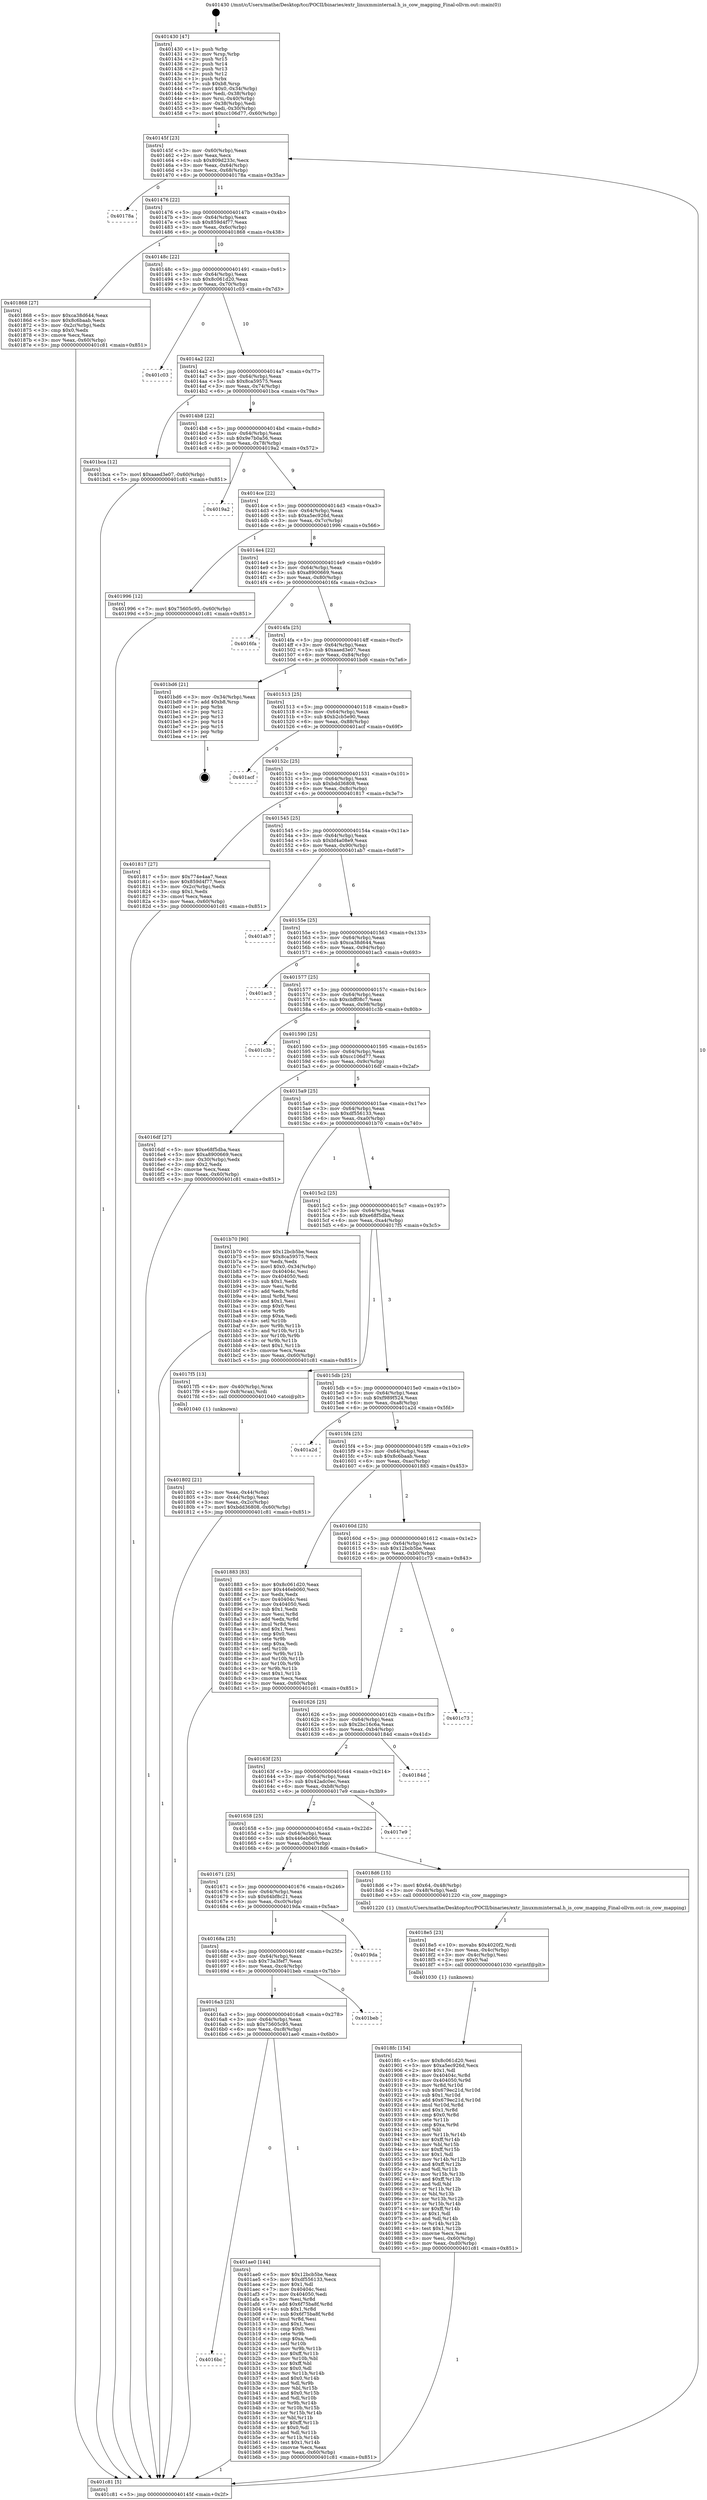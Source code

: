 digraph "0x401430" {
  label = "0x401430 (/mnt/c/Users/mathe/Desktop/tcc/POCII/binaries/extr_linuxmminternal.h_is_cow_mapping_Final-ollvm.out::main(0))"
  labelloc = "t"
  node[shape=record]

  Entry [label="",width=0.3,height=0.3,shape=circle,fillcolor=black,style=filled]
  "0x40145f" [label="{
     0x40145f [23]\l
     | [instrs]\l
     &nbsp;&nbsp;0x40145f \<+3\>: mov -0x60(%rbp),%eax\l
     &nbsp;&nbsp;0x401462 \<+2\>: mov %eax,%ecx\l
     &nbsp;&nbsp;0x401464 \<+6\>: sub $0x809d233c,%ecx\l
     &nbsp;&nbsp;0x40146a \<+3\>: mov %eax,-0x64(%rbp)\l
     &nbsp;&nbsp;0x40146d \<+3\>: mov %ecx,-0x68(%rbp)\l
     &nbsp;&nbsp;0x401470 \<+6\>: je 000000000040178a \<main+0x35a\>\l
  }"]
  "0x40178a" [label="{
     0x40178a\l
  }", style=dashed]
  "0x401476" [label="{
     0x401476 [22]\l
     | [instrs]\l
     &nbsp;&nbsp;0x401476 \<+5\>: jmp 000000000040147b \<main+0x4b\>\l
     &nbsp;&nbsp;0x40147b \<+3\>: mov -0x64(%rbp),%eax\l
     &nbsp;&nbsp;0x40147e \<+5\>: sub $0x859d4f77,%eax\l
     &nbsp;&nbsp;0x401483 \<+3\>: mov %eax,-0x6c(%rbp)\l
     &nbsp;&nbsp;0x401486 \<+6\>: je 0000000000401868 \<main+0x438\>\l
  }"]
  Exit [label="",width=0.3,height=0.3,shape=circle,fillcolor=black,style=filled,peripheries=2]
  "0x401868" [label="{
     0x401868 [27]\l
     | [instrs]\l
     &nbsp;&nbsp;0x401868 \<+5\>: mov $0xca38d644,%eax\l
     &nbsp;&nbsp;0x40186d \<+5\>: mov $0x8c6baab,%ecx\l
     &nbsp;&nbsp;0x401872 \<+3\>: mov -0x2c(%rbp),%edx\l
     &nbsp;&nbsp;0x401875 \<+3\>: cmp $0x0,%edx\l
     &nbsp;&nbsp;0x401878 \<+3\>: cmove %ecx,%eax\l
     &nbsp;&nbsp;0x40187b \<+3\>: mov %eax,-0x60(%rbp)\l
     &nbsp;&nbsp;0x40187e \<+5\>: jmp 0000000000401c81 \<main+0x851\>\l
  }"]
  "0x40148c" [label="{
     0x40148c [22]\l
     | [instrs]\l
     &nbsp;&nbsp;0x40148c \<+5\>: jmp 0000000000401491 \<main+0x61\>\l
     &nbsp;&nbsp;0x401491 \<+3\>: mov -0x64(%rbp),%eax\l
     &nbsp;&nbsp;0x401494 \<+5\>: sub $0x8c061d20,%eax\l
     &nbsp;&nbsp;0x401499 \<+3\>: mov %eax,-0x70(%rbp)\l
     &nbsp;&nbsp;0x40149c \<+6\>: je 0000000000401c03 \<main+0x7d3\>\l
  }"]
  "0x4016bc" [label="{
     0x4016bc\l
  }", style=dashed]
  "0x401c03" [label="{
     0x401c03\l
  }", style=dashed]
  "0x4014a2" [label="{
     0x4014a2 [22]\l
     | [instrs]\l
     &nbsp;&nbsp;0x4014a2 \<+5\>: jmp 00000000004014a7 \<main+0x77\>\l
     &nbsp;&nbsp;0x4014a7 \<+3\>: mov -0x64(%rbp),%eax\l
     &nbsp;&nbsp;0x4014aa \<+5\>: sub $0x8ca59575,%eax\l
     &nbsp;&nbsp;0x4014af \<+3\>: mov %eax,-0x74(%rbp)\l
     &nbsp;&nbsp;0x4014b2 \<+6\>: je 0000000000401bca \<main+0x79a\>\l
  }"]
  "0x401ae0" [label="{
     0x401ae0 [144]\l
     | [instrs]\l
     &nbsp;&nbsp;0x401ae0 \<+5\>: mov $0x12bcb5be,%eax\l
     &nbsp;&nbsp;0x401ae5 \<+5\>: mov $0xdf556133,%ecx\l
     &nbsp;&nbsp;0x401aea \<+2\>: mov $0x1,%dl\l
     &nbsp;&nbsp;0x401aec \<+7\>: mov 0x40404c,%esi\l
     &nbsp;&nbsp;0x401af3 \<+7\>: mov 0x404050,%edi\l
     &nbsp;&nbsp;0x401afa \<+3\>: mov %esi,%r8d\l
     &nbsp;&nbsp;0x401afd \<+7\>: add $0x6f75ba8f,%r8d\l
     &nbsp;&nbsp;0x401b04 \<+4\>: sub $0x1,%r8d\l
     &nbsp;&nbsp;0x401b08 \<+7\>: sub $0x6f75ba8f,%r8d\l
     &nbsp;&nbsp;0x401b0f \<+4\>: imul %r8d,%esi\l
     &nbsp;&nbsp;0x401b13 \<+3\>: and $0x1,%esi\l
     &nbsp;&nbsp;0x401b16 \<+3\>: cmp $0x0,%esi\l
     &nbsp;&nbsp;0x401b19 \<+4\>: sete %r9b\l
     &nbsp;&nbsp;0x401b1d \<+3\>: cmp $0xa,%edi\l
     &nbsp;&nbsp;0x401b20 \<+4\>: setl %r10b\l
     &nbsp;&nbsp;0x401b24 \<+3\>: mov %r9b,%r11b\l
     &nbsp;&nbsp;0x401b27 \<+4\>: xor $0xff,%r11b\l
     &nbsp;&nbsp;0x401b2b \<+3\>: mov %r10b,%bl\l
     &nbsp;&nbsp;0x401b2e \<+3\>: xor $0xff,%bl\l
     &nbsp;&nbsp;0x401b31 \<+3\>: xor $0x0,%dl\l
     &nbsp;&nbsp;0x401b34 \<+3\>: mov %r11b,%r14b\l
     &nbsp;&nbsp;0x401b37 \<+4\>: and $0x0,%r14b\l
     &nbsp;&nbsp;0x401b3b \<+3\>: and %dl,%r9b\l
     &nbsp;&nbsp;0x401b3e \<+3\>: mov %bl,%r15b\l
     &nbsp;&nbsp;0x401b41 \<+4\>: and $0x0,%r15b\l
     &nbsp;&nbsp;0x401b45 \<+3\>: and %dl,%r10b\l
     &nbsp;&nbsp;0x401b48 \<+3\>: or %r9b,%r14b\l
     &nbsp;&nbsp;0x401b4b \<+3\>: or %r10b,%r15b\l
     &nbsp;&nbsp;0x401b4e \<+3\>: xor %r15b,%r14b\l
     &nbsp;&nbsp;0x401b51 \<+3\>: or %bl,%r11b\l
     &nbsp;&nbsp;0x401b54 \<+4\>: xor $0xff,%r11b\l
     &nbsp;&nbsp;0x401b58 \<+3\>: or $0x0,%dl\l
     &nbsp;&nbsp;0x401b5b \<+3\>: and %dl,%r11b\l
     &nbsp;&nbsp;0x401b5e \<+3\>: or %r11b,%r14b\l
     &nbsp;&nbsp;0x401b61 \<+4\>: test $0x1,%r14b\l
     &nbsp;&nbsp;0x401b65 \<+3\>: cmovne %ecx,%eax\l
     &nbsp;&nbsp;0x401b68 \<+3\>: mov %eax,-0x60(%rbp)\l
     &nbsp;&nbsp;0x401b6b \<+5\>: jmp 0000000000401c81 \<main+0x851\>\l
  }"]
  "0x401bca" [label="{
     0x401bca [12]\l
     | [instrs]\l
     &nbsp;&nbsp;0x401bca \<+7\>: movl $0xaaed3e07,-0x60(%rbp)\l
     &nbsp;&nbsp;0x401bd1 \<+5\>: jmp 0000000000401c81 \<main+0x851\>\l
  }"]
  "0x4014b8" [label="{
     0x4014b8 [22]\l
     | [instrs]\l
     &nbsp;&nbsp;0x4014b8 \<+5\>: jmp 00000000004014bd \<main+0x8d\>\l
     &nbsp;&nbsp;0x4014bd \<+3\>: mov -0x64(%rbp),%eax\l
     &nbsp;&nbsp;0x4014c0 \<+5\>: sub $0x9e7b0a56,%eax\l
     &nbsp;&nbsp;0x4014c5 \<+3\>: mov %eax,-0x78(%rbp)\l
     &nbsp;&nbsp;0x4014c8 \<+6\>: je 00000000004019a2 \<main+0x572\>\l
  }"]
  "0x4016a3" [label="{
     0x4016a3 [25]\l
     | [instrs]\l
     &nbsp;&nbsp;0x4016a3 \<+5\>: jmp 00000000004016a8 \<main+0x278\>\l
     &nbsp;&nbsp;0x4016a8 \<+3\>: mov -0x64(%rbp),%eax\l
     &nbsp;&nbsp;0x4016ab \<+5\>: sub $0x75605c95,%eax\l
     &nbsp;&nbsp;0x4016b0 \<+6\>: mov %eax,-0xc8(%rbp)\l
     &nbsp;&nbsp;0x4016b6 \<+6\>: je 0000000000401ae0 \<main+0x6b0\>\l
  }"]
  "0x4019a2" [label="{
     0x4019a2\l
  }", style=dashed]
  "0x4014ce" [label="{
     0x4014ce [22]\l
     | [instrs]\l
     &nbsp;&nbsp;0x4014ce \<+5\>: jmp 00000000004014d3 \<main+0xa3\>\l
     &nbsp;&nbsp;0x4014d3 \<+3\>: mov -0x64(%rbp),%eax\l
     &nbsp;&nbsp;0x4014d6 \<+5\>: sub $0xa5ec926d,%eax\l
     &nbsp;&nbsp;0x4014db \<+3\>: mov %eax,-0x7c(%rbp)\l
     &nbsp;&nbsp;0x4014de \<+6\>: je 0000000000401996 \<main+0x566\>\l
  }"]
  "0x401beb" [label="{
     0x401beb\l
  }", style=dashed]
  "0x401996" [label="{
     0x401996 [12]\l
     | [instrs]\l
     &nbsp;&nbsp;0x401996 \<+7\>: movl $0x75605c95,-0x60(%rbp)\l
     &nbsp;&nbsp;0x40199d \<+5\>: jmp 0000000000401c81 \<main+0x851\>\l
  }"]
  "0x4014e4" [label="{
     0x4014e4 [22]\l
     | [instrs]\l
     &nbsp;&nbsp;0x4014e4 \<+5\>: jmp 00000000004014e9 \<main+0xb9\>\l
     &nbsp;&nbsp;0x4014e9 \<+3\>: mov -0x64(%rbp),%eax\l
     &nbsp;&nbsp;0x4014ec \<+5\>: sub $0xa8900669,%eax\l
     &nbsp;&nbsp;0x4014f1 \<+3\>: mov %eax,-0x80(%rbp)\l
     &nbsp;&nbsp;0x4014f4 \<+6\>: je 00000000004016fa \<main+0x2ca\>\l
  }"]
  "0x40168a" [label="{
     0x40168a [25]\l
     | [instrs]\l
     &nbsp;&nbsp;0x40168a \<+5\>: jmp 000000000040168f \<main+0x25f\>\l
     &nbsp;&nbsp;0x40168f \<+3\>: mov -0x64(%rbp),%eax\l
     &nbsp;&nbsp;0x401692 \<+5\>: sub $0x73a3fef7,%eax\l
     &nbsp;&nbsp;0x401697 \<+6\>: mov %eax,-0xc4(%rbp)\l
     &nbsp;&nbsp;0x40169d \<+6\>: je 0000000000401beb \<main+0x7bb\>\l
  }"]
  "0x4016fa" [label="{
     0x4016fa\l
  }", style=dashed]
  "0x4014fa" [label="{
     0x4014fa [25]\l
     | [instrs]\l
     &nbsp;&nbsp;0x4014fa \<+5\>: jmp 00000000004014ff \<main+0xcf\>\l
     &nbsp;&nbsp;0x4014ff \<+3\>: mov -0x64(%rbp),%eax\l
     &nbsp;&nbsp;0x401502 \<+5\>: sub $0xaaed3e07,%eax\l
     &nbsp;&nbsp;0x401507 \<+6\>: mov %eax,-0x84(%rbp)\l
     &nbsp;&nbsp;0x40150d \<+6\>: je 0000000000401bd6 \<main+0x7a6\>\l
  }"]
  "0x4019da" [label="{
     0x4019da\l
  }", style=dashed]
  "0x401bd6" [label="{
     0x401bd6 [21]\l
     | [instrs]\l
     &nbsp;&nbsp;0x401bd6 \<+3\>: mov -0x34(%rbp),%eax\l
     &nbsp;&nbsp;0x401bd9 \<+7\>: add $0xb8,%rsp\l
     &nbsp;&nbsp;0x401be0 \<+1\>: pop %rbx\l
     &nbsp;&nbsp;0x401be1 \<+2\>: pop %r12\l
     &nbsp;&nbsp;0x401be3 \<+2\>: pop %r13\l
     &nbsp;&nbsp;0x401be5 \<+2\>: pop %r14\l
     &nbsp;&nbsp;0x401be7 \<+2\>: pop %r15\l
     &nbsp;&nbsp;0x401be9 \<+1\>: pop %rbp\l
     &nbsp;&nbsp;0x401bea \<+1\>: ret\l
  }"]
  "0x401513" [label="{
     0x401513 [25]\l
     | [instrs]\l
     &nbsp;&nbsp;0x401513 \<+5\>: jmp 0000000000401518 \<main+0xe8\>\l
     &nbsp;&nbsp;0x401518 \<+3\>: mov -0x64(%rbp),%eax\l
     &nbsp;&nbsp;0x40151b \<+5\>: sub $0xb2cb5e90,%eax\l
     &nbsp;&nbsp;0x401520 \<+6\>: mov %eax,-0x88(%rbp)\l
     &nbsp;&nbsp;0x401526 \<+6\>: je 0000000000401acf \<main+0x69f\>\l
  }"]
  "0x4018fc" [label="{
     0x4018fc [154]\l
     | [instrs]\l
     &nbsp;&nbsp;0x4018fc \<+5\>: mov $0x8c061d20,%esi\l
     &nbsp;&nbsp;0x401901 \<+5\>: mov $0xa5ec926d,%ecx\l
     &nbsp;&nbsp;0x401906 \<+2\>: mov $0x1,%dl\l
     &nbsp;&nbsp;0x401908 \<+8\>: mov 0x40404c,%r8d\l
     &nbsp;&nbsp;0x401910 \<+8\>: mov 0x404050,%r9d\l
     &nbsp;&nbsp;0x401918 \<+3\>: mov %r8d,%r10d\l
     &nbsp;&nbsp;0x40191b \<+7\>: sub $0x679ec21d,%r10d\l
     &nbsp;&nbsp;0x401922 \<+4\>: sub $0x1,%r10d\l
     &nbsp;&nbsp;0x401926 \<+7\>: add $0x679ec21d,%r10d\l
     &nbsp;&nbsp;0x40192d \<+4\>: imul %r10d,%r8d\l
     &nbsp;&nbsp;0x401931 \<+4\>: and $0x1,%r8d\l
     &nbsp;&nbsp;0x401935 \<+4\>: cmp $0x0,%r8d\l
     &nbsp;&nbsp;0x401939 \<+4\>: sete %r11b\l
     &nbsp;&nbsp;0x40193d \<+4\>: cmp $0xa,%r9d\l
     &nbsp;&nbsp;0x401941 \<+3\>: setl %bl\l
     &nbsp;&nbsp;0x401944 \<+3\>: mov %r11b,%r14b\l
     &nbsp;&nbsp;0x401947 \<+4\>: xor $0xff,%r14b\l
     &nbsp;&nbsp;0x40194b \<+3\>: mov %bl,%r15b\l
     &nbsp;&nbsp;0x40194e \<+4\>: xor $0xff,%r15b\l
     &nbsp;&nbsp;0x401952 \<+3\>: xor $0x1,%dl\l
     &nbsp;&nbsp;0x401955 \<+3\>: mov %r14b,%r12b\l
     &nbsp;&nbsp;0x401958 \<+4\>: and $0xff,%r12b\l
     &nbsp;&nbsp;0x40195c \<+3\>: and %dl,%r11b\l
     &nbsp;&nbsp;0x40195f \<+3\>: mov %r15b,%r13b\l
     &nbsp;&nbsp;0x401962 \<+4\>: and $0xff,%r13b\l
     &nbsp;&nbsp;0x401966 \<+2\>: and %dl,%bl\l
     &nbsp;&nbsp;0x401968 \<+3\>: or %r11b,%r12b\l
     &nbsp;&nbsp;0x40196b \<+3\>: or %bl,%r13b\l
     &nbsp;&nbsp;0x40196e \<+3\>: xor %r13b,%r12b\l
     &nbsp;&nbsp;0x401971 \<+3\>: or %r15b,%r14b\l
     &nbsp;&nbsp;0x401974 \<+4\>: xor $0xff,%r14b\l
     &nbsp;&nbsp;0x401978 \<+3\>: or $0x1,%dl\l
     &nbsp;&nbsp;0x40197b \<+3\>: and %dl,%r14b\l
     &nbsp;&nbsp;0x40197e \<+3\>: or %r14b,%r12b\l
     &nbsp;&nbsp;0x401981 \<+4\>: test $0x1,%r12b\l
     &nbsp;&nbsp;0x401985 \<+3\>: cmovne %ecx,%esi\l
     &nbsp;&nbsp;0x401988 \<+3\>: mov %esi,-0x60(%rbp)\l
     &nbsp;&nbsp;0x40198b \<+6\>: mov %eax,-0xd0(%rbp)\l
     &nbsp;&nbsp;0x401991 \<+5\>: jmp 0000000000401c81 \<main+0x851\>\l
  }"]
  "0x401acf" [label="{
     0x401acf\l
  }", style=dashed]
  "0x40152c" [label="{
     0x40152c [25]\l
     | [instrs]\l
     &nbsp;&nbsp;0x40152c \<+5\>: jmp 0000000000401531 \<main+0x101\>\l
     &nbsp;&nbsp;0x401531 \<+3\>: mov -0x64(%rbp),%eax\l
     &nbsp;&nbsp;0x401534 \<+5\>: sub $0xbdd36808,%eax\l
     &nbsp;&nbsp;0x401539 \<+6\>: mov %eax,-0x8c(%rbp)\l
     &nbsp;&nbsp;0x40153f \<+6\>: je 0000000000401817 \<main+0x3e7\>\l
  }"]
  "0x4018e5" [label="{
     0x4018e5 [23]\l
     | [instrs]\l
     &nbsp;&nbsp;0x4018e5 \<+10\>: movabs $0x4020f2,%rdi\l
     &nbsp;&nbsp;0x4018ef \<+3\>: mov %eax,-0x4c(%rbp)\l
     &nbsp;&nbsp;0x4018f2 \<+3\>: mov -0x4c(%rbp),%esi\l
     &nbsp;&nbsp;0x4018f5 \<+2\>: mov $0x0,%al\l
     &nbsp;&nbsp;0x4018f7 \<+5\>: call 0000000000401030 \<printf@plt\>\l
     | [calls]\l
     &nbsp;&nbsp;0x401030 \{1\} (unknown)\l
  }"]
  "0x401817" [label="{
     0x401817 [27]\l
     | [instrs]\l
     &nbsp;&nbsp;0x401817 \<+5\>: mov $0x774e4aa7,%eax\l
     &nbsp;&nbsp;0x40181c \<+5\>: mov $0x859d4f77,%ecx\l
     &nbsp;&nbsp;0x401821 \<+3\>: mov -0x2c(%rbp),%edx\l
     &nbsp;&nbsp;0x401824 \<+3\>: cmp $0x1,%edx\l
     &nbsp;&nbsp;0x401827 \<+3\>: cmovl %ecx,%eax\l
     &nbsp;&nbsp;0x40182a \<+3\>: mov %eax,-0x60(%rbp)\l
     &nbsp;&nbsp;0x40182d \<+5\>: jmp 0000000000401c81 \<main+0x851\>\l
  }"]
  "0x401545" [label="{
     0x401545 [25]\l
     | [instrs]\l
     &nbsp;&nbsp;0x401545 \<+5\>: jmp 000000000040154a \<main+0x11a\>\l
     &nbsp;&nbsp;0x40154a \<+3\>: mov -0x64(%rbp),%eax\l
     &nbsp;&nbsp;0x40154d \<+5\>: sub $0xbf4a08e9,%eax\l
     &nbsp;&nbsp;0x401552 \<+6\>: mov %eax,-0x90(%rbp)\l
     &nbsp;&nbsp;0x401558 \<+6\>: je 0000000000401ab7 \<main+0x687\>\l
  }"]
  "0x401671" [label="{
     0x401671 [25]\l
     | [instrs]\l
     &nbsp;&nbsp;0x401671 \<+5\>: jmp 0000000000401676 \<main+0x246\>\l
     &nbsp;&nbsp;0x401676 \<+3\>: mov -0x64(%rbp),%eax\l
     &nbsp;&nbsp;0x401679 \<+5\>: sub $0x64bf8c21,%eax\l
     &nbsp;&nbsp;0x40167e \<+6\>: mov %eax,-0xc0(%rbp)\l
     &nbsp;&nbsp;0x401684 \<+6\>: je 00000000004019da \<main+0x5aa\>\l
  }"]
  "0x401ab7" [label="{
     0x401ab7\l
  }", style=dashed]
  "0x40155e" [label="{
     0x40155e [25]\l
     | [instrs]\l
     &nbsp;&nbsp;0x40155e \<+5\>: jmp 0000000000401563 \<main+0x133\>\l
     &nbsp;&nbsp;0x401563 \<+3\>: mov -0x64(%rbp),%eax\l
     &nbsp;&nbsp;0x401566 \<+5\>: sub $0xca38d644,%eax\l
     &nbsp;&nbsp;0x40156b \<+6\>: mov %eax,-0x94(%rbp)\l
     &nbsp;&nbsp;0x401571 \<+6\>: je 0000000000401ac3 \<main+0x693\>\l
  }"]
  "0x4018d6" [label="{
     0x4018d6 [15]\l
     | [instrs]\l
     &nbsp;&nbsp;0x4018d6 \<+7\>: movl $0x64,-0x48(%rbp)\l
     &nbsp;&nbsp;0x4018dd \<+3\>: mov -0x48(%rbp),%edi\l
     &nbsp;&nbsp;0x4018e0 \<+5\>: call 0000000000401220 \<is_cow_mapping\>\l
     | [calls]\l
     &nbsp;&nbsp;0x401220 \{1\} (/mnt/c/Users/mathe/Desktop/tcc/POCII/binaries/extr_linuxmminternal.h_is_cow_mapping_Final-ollvm.out::is_cow_mapping)\l
  }"]
  "0x401ac3" [label="{
     0x401ac3\l
  }", style=dashed]
  "0x401577" [label="{
     0x401577 [25]\l
     | [instrs]\l
     &nbsp;&nbsp;0x401577 \<+5\>: jmp 000000000040157c \<main+0x14c\>\l
     &nbsp;&nbsp;0x40157c \<+3\>: mov -0x64(%rbp),%eax\l
     &nbsp;&nbsp;0x40157f \<+5\>: sub $0xcbff08c7,%eax\l
     &nbsp;&nbsp;0x401584 \<+6\>: mov %eax,-0x98(%rbp)\l
     &nbsp;&nbsp;0x40158a \<+6\>: je 0000000000401c3b \<main+0x80b\>\l
  }"]
  "0x401658" [label="{
     0x401658 [25]\l
     | [instrs]\l
     &nbsp;&nbsp;0x401658 \<+5\>: jmp 000000000040165d \<main+0x22d\>\l
     &nbsp;&nbsp;0x40165d \<+3\>: mov -0x64(%rbp),%eax\l
     &nbsp;&nbsp;0x401660 \<+5\>: sub $0x446eb060,%eax\l
     &nbsp;&nbsp;0x401665 \<+6\>: mov %eax,-0xbc(%rbp)\l
     &nbsp;&nbsp;0x40166b \<+6\>: je 00000000004018d6 \<main+0x4a6\>\l
  }"]
  "0x401c3b" [label="{
     0x401c3b\l
  }", style=dashed]
  "0x401590" [label="{
     0x401590 [25]\l
     | [instrs]\l
     &nbsp;&nbsp;0x401590 \<+5\>: jmp 0000000000401595 \<main+0x165\>\l
     &nbsp;&nbsp;0x401595 \<+3\>: mov -0x64(%rbp),%eax\l
     &nbsp;&nbsp;0x401598 \<+5\>: sub $0xcc106d77,%eax\l
     &nbsp;&nbsp;0x40159d \<+6\>: mov %eax,-0x9c(%rbp)\l
     &nbsp;&nbsp;0x4015a3 \<+6\>: je 00000000004016df \<main+0x2af\>\l
  }"]
  "0x4017e9" [label="{
     0x4017e9\l
  }", style=dashed]
  "0x4016df" [label="{
     0x4016df [27]\l
     | [instrs]\l
     &nbsp;&nbsp;0x4016df \<+5\>: mov $0xe68f5dba,%eax\l
     &nbsp;&nbsp;0x4016e4 \<+5\>: mov $0xa8900669,%ecx\l
     &nbsp;&nbsp;0x4016e9 \<+3\>: mov -0x30(%rbp),%edx\l
     &nbsp;&nbsp;0x4016ec \<+3\>: cmp $0x2,%edx\l
     &nbsp;&nbsp;0x4016ef \<+3\>: cmovne %ecx,%eax\l
     &nbsp;&nbsp;0x4016f2 \<+3\>: mov %eax,-0x60(%rbp)\l
     &nbsp;&nbsp;0x4016f5 \<+5\>: jmp 0000000000401c81 \<main+0x851\>\l
  }"]
  "0x4015a9" [label="{
     0x4015a9 [25]\l
     | [instrs]\l
     &nbsp;&nbsp;0x4015a9 \<+5\>: jmp 00000000004015ae \<main+0x17e\>\l
     &nbsp;&nbsp;0x4015ae \<+3\>: mov -0x64(%rbp),%eax\l
     &nbsp;&nbsp;0x4015b1 \<+5\>: sub $0xdf556133,%eax\l
     &nbsp;&nbsp;0x4015b6 \<+6\>: mov %eax,-0xa0(%rbp)\l
     &nbsp;&nbsp;0x4015bc \<+6\>: je 0000000000401b70 \<main+0x740\>\l
  }"]
  "0x401c81" [label="{
     0x401c81 [5]\l
     | [instrs]\l
     &nbsp;&nbsp;0x401c81 \<+5\>: jmp 000000000040145f \<main+0x2f\>\l
  }"]
  "0x401430" [label="{
     0x401430 [47]\l
     | [instrs]\l
     &nbsp;&nbsp;0x401430 \<+1\>: push %rbp\l
     &nbsp;&nbsp;0x401431 \<+3\>: mov %rsp,%rbp\l
     &nbsp;&nbsp;0x401434 \<+2\>: push %r15\l
     &nbsp;&nbsp;0x401436 \<+2\>: push %r14\l
     &nbsp;&nbsp;0x401438 \<+2\>: push %r13\l
     &nbsp;&nbsp;0x40143a \<+2\>: push %r12\l
     &nbsp;&nbsp;0x40143c \<+1\>: push %rbx\l
     &nbsp;&nbsp;0x40143d \<+7\>: sub $0xb8,%rsp\l
     &nbsp;&nbsp;0x401444 \<+7\>: movl $0x0,-0x34(%rbp)\l
     &nbsp;&nbsp;0x40144b \<+3\>: mov %edi,-0x38(%rbp)\l
     &nbsp;&nbsp;0x40144e \<+4\>: mov %rsi,-0x40(%rbp)\l
     &nbsp;&nbsp;0x401452 \<+3\>: mov -0x38(%rbp),%edi\l
     &nbsp;&nbsp;0x401455 \<+3\>: mov %edi,-0x30(%rbp)\l
     &nbsp;&nbsp;0x401458 \<+7\>: movl $0xcc106d77,-0x60(%rbp)\l
  }"]
  "0x40163f" [label="{
     0x40163f [25]\l
     | [instrs]\l
     &nbsp;&nbsp;0x40163f \<+5\>: jmp 0000000000401644 \<main+0x214\>\l
     &nbsp;&nbsp;0x401644 \<+3\>: mov -0x64(%rbp),%eax\l
     &nbsp;&nbsp;0x401647 \<+5\>: sub $0x42adc0ec,%eax\l
     &nbsp;&nbsp;0x40164c \<+6\>: mov %eax,-0xb8(%rbp)\l
     &nbsp;&nbsp;0x401652 \<+6\>: je 00000000004017e9 \<main+0x3b9\>\l
  }"]
  "0x401b70" [label="{
     0x401b70 [90]\l
     | [instrs]\l
     &nbsp;&nbsp;0x401b70 \<+5\>: mov $0x12bcb5be,%eax\l
     &nbsp;&nbsp;0x401b75 \<+5\>: mov $0x8ca59575,%ecx\l
     &nbsp;&nbsp;0x401b7a \<+2\>: xor %edx,%edx\l
     &nbsp;&nbsp;0x401b7c \<+7\>: movl $0x0,-0x34(%rbp)\l
     &nbsp;&nbsp;0x401b83 \<+7\>: mov 0x40404c,%esi\l
     &nbsp;&nbsp;0x401b8a \<+7\>: mov 0x404050,%edi\l
     &nbsp;&nbsp;0x401b91 \<+3\>: sub $0x1,%edx\l
     &nbsp;&nbsp;0x401b94 \<+3\>: mov %esi,%r8d\l
     &nbsp;&nbsp;0x401b97 \<+3\>: add %edx,%r8d\l
     &nbsp;&nbsp;0x401b9a \<+4\>: imul %r8d,%esi\l
     &nbsp;&nbsp;0x401b9e \<+3\>: and $0x1,%esi\l
     &nbsp;&nbsp;0x401ba1 \<+3\>: cmp $0x0,%esi\l
     &nbsp;&nbsp;0x401ba4 \<+4\>: sete %r9b\l
     &nbsp;&nbsp;0x401ba8 \<+3\>: cmp $0xa,%edi\l
     &nbsp;&nbsp;0x401bab \<+4\>: setl %r10b\l
     &nbsp;&nbsp;0x401baf \<+3\>: mov %r9b,%r11b\l
     &nbsp;&nbsp;0x401bb2 \<+3\>: and %r10b,%r11b\l
     &nbsp;&nbsp;0x401bb5 \<+3\>: xor %r10b,%r9b\l
     &nbsp;&nbsp;0x401bb8 \<+3\>: or %r9b,%r11b\l
     &nbsp;&nbsp;0x401bbb \<+4\>: test $0x1,%r11b\l
     &nbsp;&nbsp;0x401bbf \<+3\>: cmovne %ecx,%eax\l
     &nbsp;&nbsp;0x401bc2 \<+3\>: mov %eax,-0x60(%rbp)\l
     &nbsp;&nbsp;0x401bc5 \<+5\>: jmp 0000000000401c81 \<main+0x851\>\l
  }"]
  "0x4015c2" [label="{
     0x4015c2 [25]\l
     | [instrs]\l
     &nbsp;&nbsp;0x4015c2 \<+5\>: jmp 00000000004015c7 \<main+0x197\>\l
     &nbsp;&nbsp;0x4015c7 \<+3\>: mov -0x64(%rbp),%eax\l
     &nbsp;&nbsp;0x4015ca \<+5\>: sub $0xe68f5dba,%eax\l
     &nbsp;&nbsp;0x4015cf \<+6\>: mov %eax,-0xa4(%rbp)\l
     &nbsp;&nbsp;0x4015d5 \<+6\>: je 00000000004017f5 \<main+0x3c5\>\l
  }"]
  "0x40184d" [label="{
     0x40184d\l
  }", style=dashed]
  "0x4017f5" [label="{
     0x4017f5 [13]\l
     | [instrs]\l
     &nbsp;&nbsp;0x4017f5 \<+4\>: mov -0x40(%rbp),%rax\l
     &nbsp;&nbsp;0x4017f9 \<+4\>: mov 0x8(%rax),%rdi\l
     &nbsp;&nbsp;0x4017fd \<+5\>: call 0000000000401040 \<atoi@plt\>\l
     | [calls]\l
     &nbsp;&nbsp;0x401040 \{1\} (unknown)\l
  }"]
  "0x4015db" [label="{
     0x4015db [25]\l
     | [instrs]\l
     &nbsp;&nbsp;0x4015db \<+5\>: jmp 00000000004015e0 \<main+0x1b0\>\l
     &nbsp;&nbsp;0x4015e0 \<+3\>: mov -0x64(%rbp),%eax\l
     &nbsp;&nbsp;0x4015e3 \<+5\>: sub $0xf989f524,%eax\l
     &nbsp;&nbsp;0x4015e8 \<+6\>: mov %eax,-0xa8(%rbp)\l
     &nbsp;&nbsp;0x4015ee \<+6\>: je 0000000000401a2d \<main+0x5fd\>\l
  }"]
  "0x401802" [label="{
     0x401802 [21]\l
     | [instrs]\l
     &nbsp;&nbsp;0x401802 \<+3\>: mov %eax,-0x44(%rbp)\l
     &nbsp;&nbsp;0x401805 \<+3\>: mov -0x44(%rbp),%eax\l
     &nbsp;&nbsp;0x401808 \<+3\>: mov %eax,-0x2c(%rbp)\l
     &nbsp;&nbsp;0x40180b \<+7\>: movl $0xbdd36808,-0x60(%rbp)\l
     &nbsp;&nbsp;0x401812 \<+5\>: jmp 0000000000401c81 \<main+0x851\>\l
  }"]
  "0x401626" [label="{
     0x401626 [25]\l
     | [instrs]\l
     &nbsp;&nbsp;0x401626 \<+5\>: jmp 000000000040162b \<main+0x1fb\>\l
     &nbsp;&nbsp;0x40162b \<+3\>: mov -0x64(%rbp),%eax\l
     &nbsp;&nbsp;0x40162e \<+5\>: sub $0x2bc16c6a,%eax\l
     &nbsp;&nbsp;0x401633 \<+6\>: mov %eax,-0xb4(%rbp)\l
     &nbsp;&nbsp;0x401639 \<+6\>: je 000000000040184d \<main+0x41d\>\l
  }"]
  "0x401a2d" [label="{
     0x401a2d\l
  }", style=dashed]
  "0x4015f4" [label="{
     0x4015f4 [25]\l
     | [instrs]\l
     &nbsp;&nbsp;0x4015f4 \<+5\>: jmp 00000000004015f9 \<main+0x1c9\>\l
     &nbsp;&nbsp;0x4015f9 \<+3\>: mov -0x64(%rbp),%eax\l
     &nbsp;&nbsp;0x4015fc \<+5\>: sub $0x8c6baab,%eax\l
     &nbsp;&nbsp;0x401601 \<+6\>: mov %eax,-0xac(%rbp)\l
     &nbsp;&nbsp;0x401607 \<+6\>: je 0000000000401883 \<main+0x453\>\l
  }"]
  "0x401c73" [label="{
     0x401c73\l
  }", style=dashed]
  "0x401883" [label="{
     0x401883 [83]\l
     | [instrs]\l
     &nbsp;&nbsp;0x401883 \<+5\>: mov $0x8c061d20,%eax\l
     &nbsp;&nbsp;0x401888 \<+5\>: mov $0x446eb060,%ecx\l
     &nbsp;&nbsp;0x40188d \<+2\>: xor %edx,%edx\l
     &nbsp;&nbsp;0x40188f \<+7\>: mov 0x40404c,%esi\l
     &nbsp;&nbsp;0x401896 \<+7\>: mov 0x404050,%edi\l
     &nbsp;&nbsp;0x40189d \<+3\>: sub $0x1,%edx\l
     &nbsp;&nbsp;0x4018a0 \<+3\>: mov %esi,%r8d\l
     &nbsp;&nbsp;0x4018a3 \<+3\>: add %edx,%r8d\l
     &nbsp;&nbsp;0x4018a6 \<+4\>: imul %r8d,%esi\l
     &nbsp;&nbsp;0x4018aa \<+3\>: and $0x1,%esi\l
     &nbsp;&nbsp;0x4018ad \<+3\>: cmp $0x0,%esi\l
     &nbsp;&nbsp;0x4018b0 \<+4\>: sete %r9b\l
     &nbsp;&nbsp;0x4018b4 \<+3\>: cmp $0xa,%edi\l
     &nbsp;&nbsp;0x4018b7 \<+4\>: setl %r10b\l
     &nbsp;&nbsp;0x4018bb \<+3\>: mov %r9b,%r11b\l
     &nbsp;&nbsp;0x4018be \<+3\>: and %r10b,%r11b\l
     &nbsp;&nbsp;0x4018c1 \<+3\>: xor %r10b,%r9b\l
     &nbsp;&nbsp;0x4018c4 \<+3\>: or %r9b,%r11b\l
     &nbsp;&nbsp;0x4018c7 \<+4\>: test $0x1,%r11b\l
     &nbsp;&nbsp;0x4018cb \<+3\>: cmovne %ecx,%eax\l
     &nbsp;&nbsp;0x4018ce \<+3\>: mov %eax,-0x60(%rbp)\l
     &nbsp;&nbsp;0x4018d1 \<+5\>: jmp 0000000000401c81 \<main+0x851\>\l
  }"]
  "0x40160d" [label="{
     0x40160d [25]\l
     | [instrs]\l
     &nbsp;&nbsp;0x40160d \<+5\>: jmp 0000000000401612 \<main+0x1e2\>\l
     &nbsp;&nbsp;0x401612 \<+3\>: mov -0x64(%rbp),%eax\l
     &nbsp;&nbsp;0x401615 \<+5\>: sub $0x12bcb5be,%eax\l
     &nbsp;&nbsp;0x40161a \<+6\>: mov %eax,-0xb0(%rbp)\l
     &nbsp;&nbsp;0x401620 \<+6\>: je 0000000000401c73 \<main+0x843\>\l
  }"]
  Entry -> "0x401430" [label=" 1"]
  "0x40145f" -> "0x40178a" [label=" 0"]
  "0x40145f" -> "0x401476" [label=" 11"]
  "0x401bd6" -> Exit [label=" 1"]
  "0x401476" -> "0x401868" [label=" 1"]
  "0x401476" -> "0x40148c" [label=" 10"]
  "0x401bca" -> "0x401c81" [label=" 1"]
  "0x40148c" -> "0x401c03" [label=" 0"]
  "0x40148c" -> "0x4014a2" [label=" 10"]
  "0x401b70" -> "0x401c81" [label=" 1"]
  "0x4014a2" -> "0x401bca" [label=" 1"]
  "0x4014a2" -> "0x4014b8" [label=" 9"]
  "0x401ae0" -> "0x401c81" [label=" 1"]
  "0x4014b8" -> "0x4019a2" [label=" 0"]
  "0x4014b8" -> "0x4014ce" [label=" 9"]
  "0x4016a3" -> "0x401ae0" [label=" 1"]
  "0x4014ce" -> "0x401996" [label=" 1"]
  "0x4014ce" -> "0x4014e4" [label=" 8"]
  "0x4016a3" -> "0x4016bc" [label=" 0"]
  "0x4014e4" -> "0x4016fa" [label=" 0"]
  "0x4014e4" -> "0x4014fa" [label=" 8"]
  "0x40168a" -> "0x401beb" [label=" 0"]
  "0x4014fa" -> "0x401bd6" [label=" 1"]
  "0x4014fa" -> "0x401513" [label=" 7"]
  "0x40168a" -> "0x4016a3" [label=" 1"]
  "0x401513" -> "0x401acf" [label=" 0"]
  "0x401513" -> "0x40152c" [label=" 7"]
  "0x401671" -> "0x4019da" [label=" 0"]
  "0x40152c" -> "0x401817" [label=" 1"]
  "0x40152c" -> "0x401545" [label=" 6"]
  "0x401671" -> "0x40168a" [label=" 1"]
  "0x401545" -> "0x401ab7" [label=" 0"]
  "0x401545" -> "0x40155e" [label=" 6"]
  "0x401996" -> "0x401c81" [label=" 1"]
  "0x40155e" -> "0x401ac3" [label=" 0"]
  "0x40155e" -> "0x401577" [label=" 6"]
  "0x4018fc" -> "0x401c81" [label=" 1"]
  "0x401577" -> "0x401c3b" [label=" 0"]
  "0x401577" -> "0x401590" [label=" 6"]
  "0x4018d6" -> "0x4018e5" [label=" 1"]
  "0x401590" -> "0x4016df" [label=" 1"]
  "0x401590" -> "0x4015a9" [label=" 5"]
  "0x4016df" -> "0x401c81" [label=" 1"]
  "0x401430" -> "0x40145f" [label=" 1"]
  "0x401c81" -> "0x40145f" [label=" 10"]
  "0x401658" -> "0x401671" [label=" 1"]
  "0x4015a9" -> "0x401b70" [label=" 1"]
  "0x4015a9" -> "0x4015c2" [label=" 4"]
  "0x4018e5" -> "0x4018fc" [label=" 1"]
  "0x4015c2" -> "0x4017f5" [label=" 1"]
  "0x4015c2" -> "0x4015db" [label=" 3"]
  "0x4017f5" -> "0x401802" [label=" 1"]
  "0x401802" -> "0x401c81" [label=" 1"]
  "0x401817" -> "0x401c81" [label=" 1"]
  "0x401868" -> "0x401c81" [label=" 1"]
  "0x40163f" -> "0x401658" [label=" 2"]
  "0x4015db" -> "0x401a2d" [label=" 0"]
  "0x4015db" -> "0x4015f4" [label=" 3"]
  "0x401658" -> "0x4018d6" [label=" 1"]
  "0x4015f4" -> "0x401883" [label=" 1"]
  "0x4015f4" -> "0x40160d" [label=" 2"]
  "0x401883" -> "0x401c81" [label=" 1"]
  "0x401626" -> "0x40163f" [label=" 2"]
  "0x40160d" -> "0x401c73" [label=" 0"]
  "0x40160d" -> "0x401626" [label=" 2"]
  "0x40163f" -> "0x4017e9" [label=" 0"]
  "0x401626" -> "0x40184d" [label=" 0"]
}
